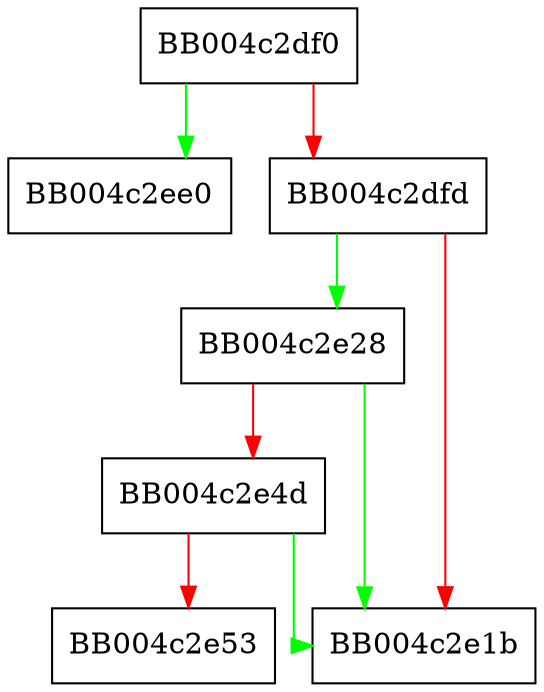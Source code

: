 digraph ossl_quic_wire_decode_frame_path_response {
  node [shape="box"];
  graph [splines=ortho];
  BB004c2df0 -> BB004c2ee0 [color="green"];
  BB004c2df0 -> BB004c2dfd [color="red"];
  BB004c2dfd -> BB004c2e28 [color="green"];
  BB004c2dfd -> BB004c2e1b [color="red"];
  BB004c2e28 -> BB004c2e1b [color="green"];
  BB004c2e28 -> BB004c2e4d [color="red"];
  BB004c2e4d -> BB004c2e1b [color="green"];
  BB004c2e4d -> BB004c2e53 [color="red"];
}